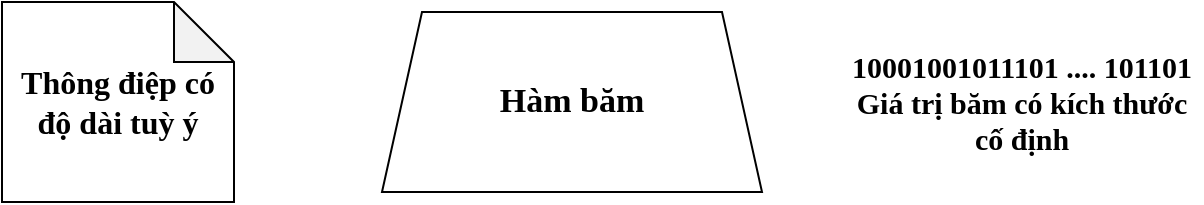 <mxfile version="28.0.7">
  <diagram name="Page-1" id="AbUgg4t9xm5RcOP1aoXZ">
    <mxGraphModel dx="706" dy="776" grid="1" gridSize="10" guides="1" tooltips="1" connect="1" arrows="1" fold="1" page="1" pageScale="1" pageWidth="827" pageHeight="1169" math="0" shadow="0">
      <root>
        <mxCell id="0" />
        <mxCell id="1" parent="0" />
        <mxCell id="k7nX_q8Goyv_tYFvlVki-4" value="&lt;font style=&quot;font-size: 17px;&quot; face=&quot;Times New Roman&quot;&gt;&lt;b style=&quot;&quot;&gt;Hàm băm&lt;/b&gt;&lt;/font&gt;" style="shape=trapezoid;perimeter=trapezoidPerimeter;whiteSpace=wrap;html=1;fixedSize=1;" parent="1" vertex="1">
          <mxGeometry x="350" y="310" width="190" height="90" as="geometry" />
        </mxCell>
        <mxCell id="k7nX_q8Goyv_tYFvlVki-5" value="&lt;div&gt;&lt;font style=&quot;font-size: 15px;&quot; face=&quot;Times New Roman&quot;&gt;10001001011101 .... 101101&lt;/font&gt;&lt;/div&gt;&lt;font style=&quot;font-size: 15px;&quot; face=&quot;Times New Roman&quot;&gt;Giá trị băm có kích thước cố định&lt;/font&gt;" style="text;html=1;align=center;verticalAlign=middle;whiteSpace=wrap;rounded=0;fontStyle=1" parent="1" vertex="1">
          <mxGeometry x="580" y="329" width="180" height="52" as="geometry" />
        </mxCell>
        <mxCell id="WT3QU0EIKicXrWnQ-oaZ-1" value="&lt;font style=&quot;font-size: 16px;&quot; face=&quot;Times New Roman&quot;&gt;&lt;b style=&quot;&quot;&gt;Thông điệp có độ dài tuỳ ý&lt;/b&gt;&lt;/font&gt;" style="shape=note;whiteSpace=wrap;html=1;backgroundOutline=1;darkOpacity=0.05;" vertex="1" parent="1">
          <mxGeometry x="160" y="305" width="116" height="100" as="geometry" />
        </mxCell>
      </root>
    </mxGraphModel>
  </diagram>
</mxfile>
